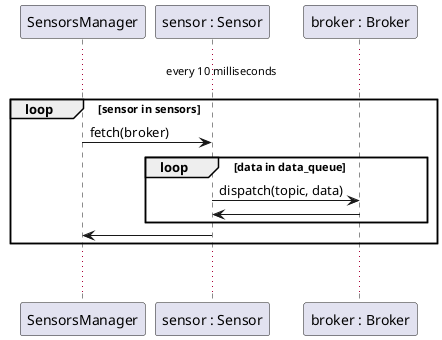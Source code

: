 @startuml

participant SensorsManager
participant "sensor : Sensor"
participant "broker : Broker" 


... every 10 milliseconds ...

loop sensor in sensors

    SensorsManager->"sensor : Sensor" : fetch(broker)

    loop data in data_queue

        "sensor : Sensor"->"broker : Broker" : dispatch(topic, data)
        "broker : Broker"->"sensor : Sensor"

    end

    "sensor : Sensor"->SensorsManager

end

... ...

@enduml